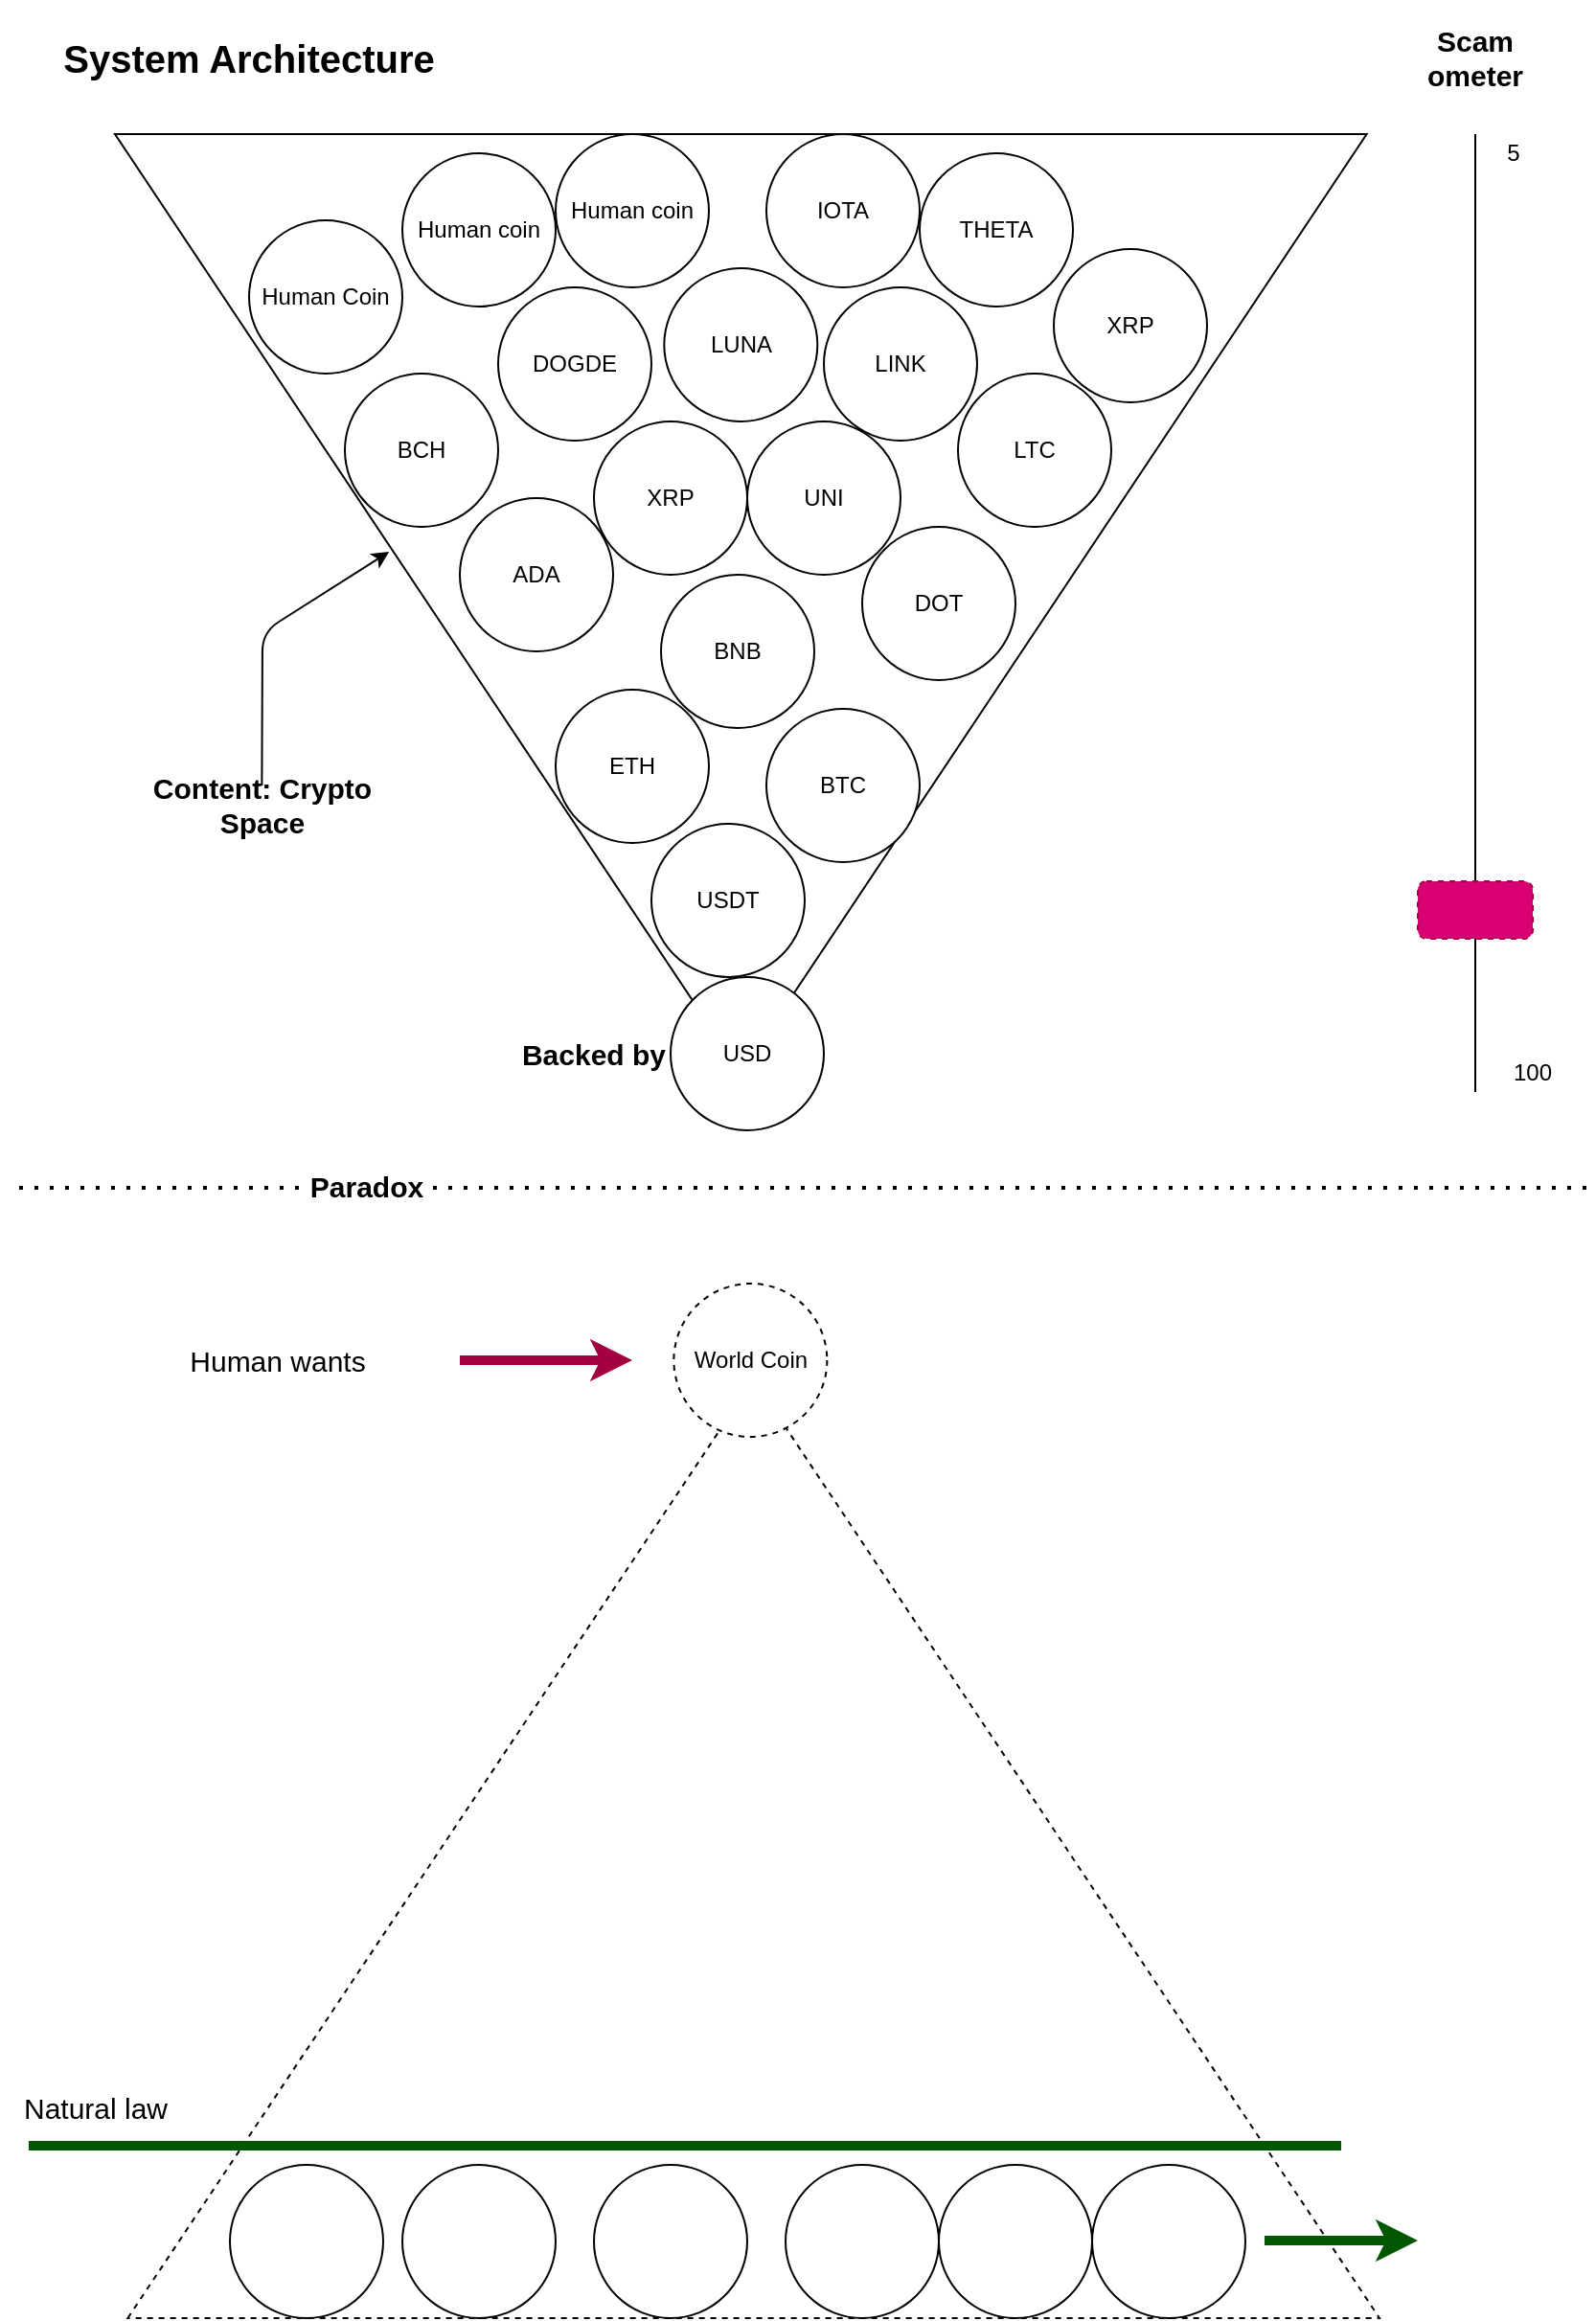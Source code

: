 <mxfile version="14.4.9" type="github">
  <diagram id="Nfh63HXnG00IeXIobHM5" name="Page-1">
    <mxGraphModel dx="2938" dy="957" grid="1" gridSize="10" guides="1" tooltips="1" connect="1" arrows="1" fold="1" page="1" pageScale="1" pageWidth="850" pageHeight="10000" math="0" shadow="0">
      <root>
        <mxCell id="0" />
        <mxCell id="1" parent="0" />
        <mxCell id="QGdB_GWfaGC43BAZfRZI-1" value="" style="triangle;whiteSpace=wrap;html=1;direction=south;" vertex="1" parent="1">
          <mxGeometry x="480" y="340" width="653.32" height="490" as="geometry" />
        </mxCell>
        <mxCell id="QGdB_GWfaGC43BAZfRZI-2" value="USD" style="ellipse;whiteSpace=wrap;html=1;aspect=fixed;" vertex="1" parent="1">
          <mxGeometry x="770" y="780" width="80" height="80" as="geometry" />
        </mxCell>
        <mxCell id="QGdB_GWfaGC43BAZfRZI-3" value="Human Coin" style="ellipse;whiteSpace=wrap;html=1;aspect=fixed;" vertex="1" parent="1">
          <mxGeometry x="550" y="385" width="80" height="80" as="geometry" />
        </mxCell>
        <mxCell id="QGdB_GWfaGC43BAZfRZI-4" value="BTC" style="ellipse;whiteSpace=wrap;html=1;aspect=fixed;" vertex="1" parent="1">
          <mxGeometry x="820" y="640" width="80" height="80" as="geometry" />
        </mxCell>
        <mxCell id="QGdB_GWfaGC43BAZfRZI-5" value="ETH" style="ellipse;whiteSpace=wrap;html=1;aspect=fixed;" vertex="1" parent="1">
          <mxGeometry x="710" y="630" width="80" height="80" as="geometry" />
        </mxCell>
        <mxCell id="QGdB_GWfaGC43BAZfRZI-6" value="XRP" style="ellipse;whiteSpace=wrap;html=1;aspect=fixed;" vertex="1" parent="1">
          <mxGeometry x="970" y="400" width="80" height="80" as="geometry" />
        </mxCell>
        <mxCell id="QGdB_GWfaGC43BAZfRZI-7" value="USDT" style="ellipse;whiteSpace=wrap;html=1;aspect=fixed;" vertex="1" parent="1">
          <mxGeometry x="760" y="700" width="80" height="80" as="geometry" />
        </mxCell>
        <mxCell id="QGdB_GWfaGC43BAZfRZI-8" value="BNB" style="ellipse;whiteSpace=wrap;html=1;aspect=fixed;" vertex="1" parent="1">
          <mxGeometry x="765" y="570" width="80" height="80" as="geometry" />
        </mxCell>
        <mxCell id="QGdB_GWfaGC43BAZfRZI-9" value="UNI" style="ellipse;whiteSpace=wrap;html=1;aspect=fixed;" vertex="1" parent="1">
          <mxGeometry x="810" y="490" width="80" height="80" as="geometry" />
        </mxCell>
        <mxCell id="QGdB_GWfaGC43BAZfRZI-10" value="BCH" style="ellipse;whiteSpace=wrap;html=1;aspect=fixed;" vertex="1" parent="1">
          <mxGeometry x="600" y="465" width="80" height="80" as="geometry" />
        </mxCell>
        <mxCell id="QGdB_GWfaGC43BAZfRZI-11" value="LTC" style="ellipse;whiteSpace=wrap;html=1;aspect=fixed;" vertex="1" parent="1">
          <mxGeometry x="920" y="465" width="80" height="80" as="geometry" />
        </mxCell>
        <mxCell id="QGdB_GWfaGC43BAZfRZI-12" value="DOT" style="ellipse;whiteSpace=wrap;html=1;aspect=fixed;" vertex="1" parent="1">
          <mxGeometry x="870" y="545" width="80" height="80" as="geometry" />
        </mxCell>
        <mxCell id="QGdB_GWfaGC43BAZfRZI-13" value="ADA" style="ellipse;whiteSpace=wrap;html=1;aspect=fixed;" vertex="1" parent="1">
          <mxGeometry x="660" y="530" width="80" height="80" as="geometry" />
        </mxCell>
        <mxCell id="QGdB_GWfaGC43BAZfRZI-14" value="DOGDE" style="ellipse;whiteSpace=wrap;html=1;aspect=fixed;" vertex="1" parent="1">
          <mxGeometry x="680" y="420" width="80" height="80" as="geometry" />
        </mxCell>
        <mxCell id="QGdB_GWfaGC43BAZfRZI-15" value="LINK" style="ellipse;whiteSpace=wrap;html=1;aspect=fixed;" vertex="1" parent="1">
          <mxGeometry x="850" y="420" width="80" height="80" as="geometry" />
        </mxCell>
        <mxCell id="QGdB_GWfaGC43BAZfRZI-16" value="THETA" style="ellipse;whiteSpace=wrap;html=1;aspect=fixed;" vertex="1" parent="1">
          <mxGeometry x="900" y="350" width="80" height="80" as="geometry" />
        </mxCell>
        <mxCell id="QGdB_GWfaGC43BAZfRZI-17" value="Human coin" style="ellipse;whiteSpace=wrap;html=1;aspect=fixed;" vertex="1" parent="1">
          <mxGeometry x="630" y="350" width="80" height="80" as="geometry" />
        </mxCell>
        <mxCell id="QGdB_GWfaGC43BAZfRZI-18" value="IOTA" style="ellipse;whiteSpace=wrap;html=1;aspect=fixed;" vertex="1" parent="1">
          <mxGeometry x="820.0" y="340" width="80" height="80" as="geometry" />
        </mxCell>
        <mxCell id="QGdB_GWfaGC43BAZfRZI-19" value="Human coin" style="ellipse;whiteSpace=wrap;html=1;aspect=fixed;" vertex="1" parent="1">
          <mxGeometry x="710" y="340" width="80" height="80" as="geometry" />
        </mxCell>
        <mxCell id="QGdB_GWfaGC43BAZfRZI-20" value="LUNA" style="ellipse;whiteSpace=wrap;html=1;aspect=fixed;" vertex="1" parent="1">
          <mxGeometry x="766.66" y="410" width="80" height="80" as="geometry" />
        </mxCell>
        <mxCell id="QGdB_GWfaGC43BAZfRZI-21" value="XRP" style="ellipse;whiteSpace=wrap;html=1;aspect=fixed;" vertex="1" parent="1">
          <mxGeometry x="730" y="490" width="80" height="80" as="geometry" />
        </mxCell>
        <mxCell id="QGdB_GWfaGC43BAZfRZI-22" value="System Architecture" style="text;html=1;strokeColor=none;fillColor=none;align=center;verticalAlign=middle;whiteSpace=wrap;rounded=0;fontStyle=1;fontSize=20;" vertex="1" parent="1">
          <mxGeometry x="420" y="270" width="260" height="60" as="geometry" />
        </mxCell>
        <mxCell id="QGdB_GWfaGC43BAZfRZI-23" value="Scam ometer" style="text;html=1;strokeColor=none;fillColor=none;align=center;verticalAlign=middle;whiteSpace=wrap;rounded=0;fontStyle=1;fontSize=15;" vertex="1" parent="1">
          <mxGeometry x="1170" y="290" width="40" height="20" as="geometry" />
        </mxCell>
        <mxCell id="QGdB_GWfaGC43BAZfRZI-24" value="" style="endArrow=none;html=1;" edge="1" parent="1" source="QGdB_GWfaGC43BAZfRZI-43">
          <mxGeometry width="50" height="50" relative="1" as="geometry">
            <mxPoint x="1190" y="840" as="sourcePoint" />
            <mxPoint x="1190" y="340" as="targetPoint" />
          </mxGeometry>
        </mxCell>
        <mxCell id="QGdB_GWfaGC43BAZfRZI-25" value="5" style="text;html=1;strokeColor=none;fillColor=none;align=center;verticalAlign=middle;whiteSpace=wrap;rounded=0;" vertex="1" parent="1">
          <mxGeometry x="1190" y="340" width="40" height="20" as="geometry" />
        </mxCell>
        <mxCell id="QGdB_GWfaGC43BAZfRZI-26" value="100" style="text;html=1;strokeColor=none;fillColor=none;align=center;verticalAlign=middle;whiteSpace=wrap;rounded=0;" vertex="1" parent="1">
          <mxGeometry x="1200" y="820" width="40" height="20" as="geometry" />
        </mxCell>
        <mxCell id="QGdB_GWfaGC43BAZfRZI-27" value="&lt;b&gt;&lt;font style=&quot;font-size: 15px&quot;&gt;Content: Crypto Space&lt;/font&gt;&lt;/b&gt;" style="text;html=1;strokeColor=none;fillColor=none;align=center;verticalAlign=middle;whiteSpace=wrap;rounded=0;" vertex="1" parent="1">
          <mxGeometry x="486.68" y="680" width="140" height="20" as="geometry" />
        </mxCell>
        <mxCell id="QGdB_GWfaGC43BAZfRZI-28" value="" style="triangle;whiteSpace=wrap;html=1;direction=north;dashed=1;" vertex="1" parent="1">
          <mxGeometry x="486.68" y="990" width="653.32" height="490" as="geometry" />
        </mxCell>
        <mxCell id="QGdB_GWfaGC43BAZfRZI-29" value="World Coin" style="ellipse;whiteSpace=wrap;html=1;aspect=fixed;fontSize=12;dashed=1;" vertex="1" parent="1">
          <mxGeometry x="771.68" y="940" width="80" height="80" as="geometry" />
        </mxCell>
        <mxCell id="QGdB_GWfaGC43BAZfRZI-30" value="" style="endArrow=none;dashed=1;html=1;dashPattern=1 3;strokeWidth=2;fontSize=12;" edge="1" parent="1">
          <mxGeometry width="50" height="50" relative="1" as="geometry">
            <mxPoint x="430" y="890" as="sourcePoint" />
            <mxPoint x="1250" y="890" as="targetPoint" />
          </mxGeometry>
        </mxCell>
        <mxCell id="QGdB_GWfaGC43BAZfRZI-31" value="Paradox" style="edgeLabel;html=1;align=center;verticalAlign=middle;resizable=0;points=[];fontSize=15;fontStyle=1" vertex="1" connectable="0" parent="QGdB_GWfaGC43BAZfRZI-30">
          <mxGeometry x="-0.558" y="1" relative="1" as="geometry">
            <mxPoint as="offset" />
          </mxGeometry>
        </mxCell>
        <mxCell id="QGdB_GWfaGC43BAZfRZI-32" value="" style="endArrow=classic;html=1;fontSize=15;exitX=0.5;exitY=0;exitDx=0;exitDy=0;entryX=0.445;entryY=0.781;entryDx=0;entryDy=0;entryPerimeter=0;" edge="1" parent="1" source="QGdB_GWfaGC43BAZfRZI-27" target="QGdB_GWfaGC43BAZfRZI-1">
          <mxGeometry width="50" height="50" relative="1" as="geometry">
            <mxPoint x="650" y="700" as="sourcePoint" />
            <mxPoint x="700" y="650" as="targetPoint" />
            <Array as="points">
              <mxPoint x="557" y="600" />
            </Array>
          </mxGeometry>
        </mxCell>
        <mxCell id="QGdB_GWfaGC43BAZfRZI-33" value="Backed by" style="text;html=1;strokeColor=none;fillColor=none;align=center;verticalAlign=middle;whiteSpace=wrap;rounded=0;fontSize=15;fontStyle=1" vertex="1" parent="1">
          <mxGeometry x="680" y="810" width="100" height="20" as="geometry" />
        </mxCell>
        <mxCell id="QGdB_GWfaGC43BAZfRZI-34" value="" style="ellipse;whiteSpace=wrap;html=1;aspect=fixed;fontSize=15;" vertex="1" parent="1">
          <mxGeometry x="540" y="1400" width="80" height="80" as="geometry" />
        </mxCell>
        <mxCell id="QGdB_GWfaGC43BAZfRZI-35" value="" style="ellipse;whiteSpace=wrap;html=1;aspect=fixed;fontSize=15;" vertex="1" parent="1">
          <mxGeometry x="630" y="1400" width="80" height="80" as="geometry" />
        </mxCell>
        <mxCell id="QGdB_GWfaGC43BAZfRZI-36" value="" style="ellipse;whiteSpace=wrap;html=1;aspect=fixed;fontSize=15;" vertex="1" parent="1">
          <mxGeometry x="730" y="1400" width="80" height="80" as="geometry" />
        </mxCell>
        <mxCell id="QGdB_GWfaGC43BAZfRZI-37" value="" style="ellipse;whiteSpace=wrap;html=1;aspect=fixed;fontSize=15;" vertex="1" parent="1">
          <mxGeometry x="830" y="1400" width="80" height="80" as="geometry" />
        </mxCell>
        <mxCell id="QGdB_GWfaGC43BAZfRZI-38" value="" style="ellipse;whiteSpace=wrap;html=1;aspect=fixed;fontSize=15;" vertex="1" parent="1">
          <mxGeometry x="910" y="1400" width="80" height="80" as="geometry" />
        </mxCell>
        <mxCell id="QGdB_GWfaGC43BAZfRZI-39" value="" style="ellipse;whiteSpace=wrap;html=1;aspect=fixed;fontSize=15;" vertex="1" parent="1">
          <mxGeometry x="990" y="1400" width="80" height="80" as="geometry" />
        </mxCell>
        <mxCell id="QGdB_GWfaGC43BAZfRZI-40" value="" style="endArrow=none;html=1;strokeWidth=5;fontSize=15;fillColor=#008a00;strokeColor=#005700;" edge="1" parent="1">
          <mxGeometry width="50" height="50" relative="1" as="geometry">
            <mxPoint x="435" y="1390" as="sourcePoint" />
            <mxPoint x="1120" y="1390" as="targetPoint" />
          </mxGeometry>
        </mxCell>
        <mxCell id="QGdB_GWfaGC43BAZfRZI-41" value="Natural law" style="text;html=1;strokeColor=none;fillColor=none;align=center;verticalAlign=middle;whiteSpace=wrap;rounded=0;dashed=1;fontSize=15;" vertex="1" parent="1">
          <mxGeometry x="420" y="1360" width="100" height="20" as="geometry" />
        </mxCell>
        <mxCell id="QGdB_GWfaGC43BAZfRZI-42" value="" style="endArrow=classic;html=1;strokeWidth=5;fontSize=15;fillColor=#008a00;strokeColor=#005700;" edge="1" parent="1">
          <mxGeometry width="50" height="50" relative="1" as="geometry">
            <mxPoint x="1080" y="1439.5" as="sourcePoint" />
            <mxPoint x="1160" y="1439.5" as="targetPoint" />
            <Array as="points">
              <mxPoint x="1120" y="1439.5" />
            </Array>
          </mxGeometry>
        </mxCell>
        <mxCell id="QGdB_GWfaGC43BAZfRZI-43" value="" style="rounded=1;whiteSpace=wrap;html=1;dashed=1;fontSize=15;fillColor=#d80073;strokeColor=#A50040;fontColor=#ffffff;" vertex="1" parent="1">
          <mxGeometry x="1160" y="730" width="60" height="30" as="geometry" />
        </mxCell>
        <mxCell id="QGdB_GWfaGC43BAZfRZI-44" value="" style="endArrow=none;html=1;" edge="1" parent="1" target="QGdB_GWfaGC43BAZfRZI-43">
          <mxGeometry width="50" height="50" relative="1" as="geometry">
            <mxPoint x="1190" y="840" as="sourcePoint" />
            <mxPoint x="1190" y="340" as="targetPoint" />
          </mxGeometry>
        </mxCell>
        <mxCell id="QGdB_GWfaGC43BAZfRZI-45" value="" style="endArrow=classic;html=1;strokeWidth=5;fontSize=15;fillColor=#d80073;strokeColor=#A50040;" edge="1" parent="1">
          <mxGeometry width="50" height="50" relative="1" as="geometry">
            <mxPoint x="660" y="980" as="sourcePoint" />
            <mxPoint x="750" y="980" as="targetPoint" />
          </mxGeometry>
        </mxCell>
        <mxCell id="QGdB_GWfaGC43BAZfRZI-46" value="Human wants" style="text;html=1;strokeColor=none;fillColor=none;align=center;verticalAlign=middle;whiteSpace=wrap;rounded=0;dashed=1;fontSize=15;" vertex="1" parent="1">
          <mxGeometry x="480" y="970" width="170" height="20" as="geometry" />
        </mxCell>
      </root>
    </mxGraphModel>
  </diagram>
</mxfile>
